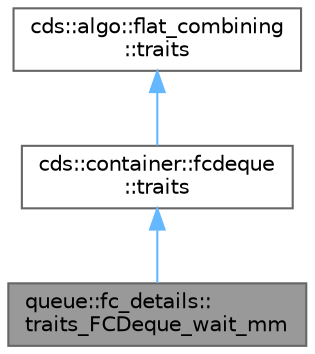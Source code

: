 digraph "queue::fc_details::traits_FCDeque_wait_mm"
{
 // LATEX_PDF_SIZE
  bgcolor="transparent";
  edge [fontname=Helvetica,fontsize=10,labelfontname=Helvetica,labelfontsize=10];
  node [fontname=Helvetica,fontsize=10,shape=box,height=0.2,width=0.4];
  Node1 [id="Node000001",label="queue::fc_details::\ltraits_FCDeque_wait_mm",height=0.2,width=0.4,color="gray40", fillcolor="grey60", style="filled", fontcolor="black",tooltip=" "];
  Node2 -> Node1 [id="edge3_Node000001_Node000002",dir="back",color="steelblue1",style="solid",tooltip=" "];
  Node2 [id="Node000002",label="cds::container::fcdeque\l::traits",height=0.2,width=0.4,color="gray40", fillcolor="white", style="filled",URL="$structcds_1_1container_1_1fcdeque_1_1traits.html",tooltip="FCDeque type traits"];
  Node3 -> Node2 [id="edge4_Node000002_Node000003",dir="back",color="steelblue1",style="solid",tooltip=" "];
  Node3 [id="Node000003",label="cds::algo::flat_combining\l::traits",height=0.2,width=0.4,color="gray40", fillcolor="white", style="filled",URL="$structcds_1_1algo_1_1flat__combining_1_1traits.html",tooltip="Type traits of kernel class"];
}

